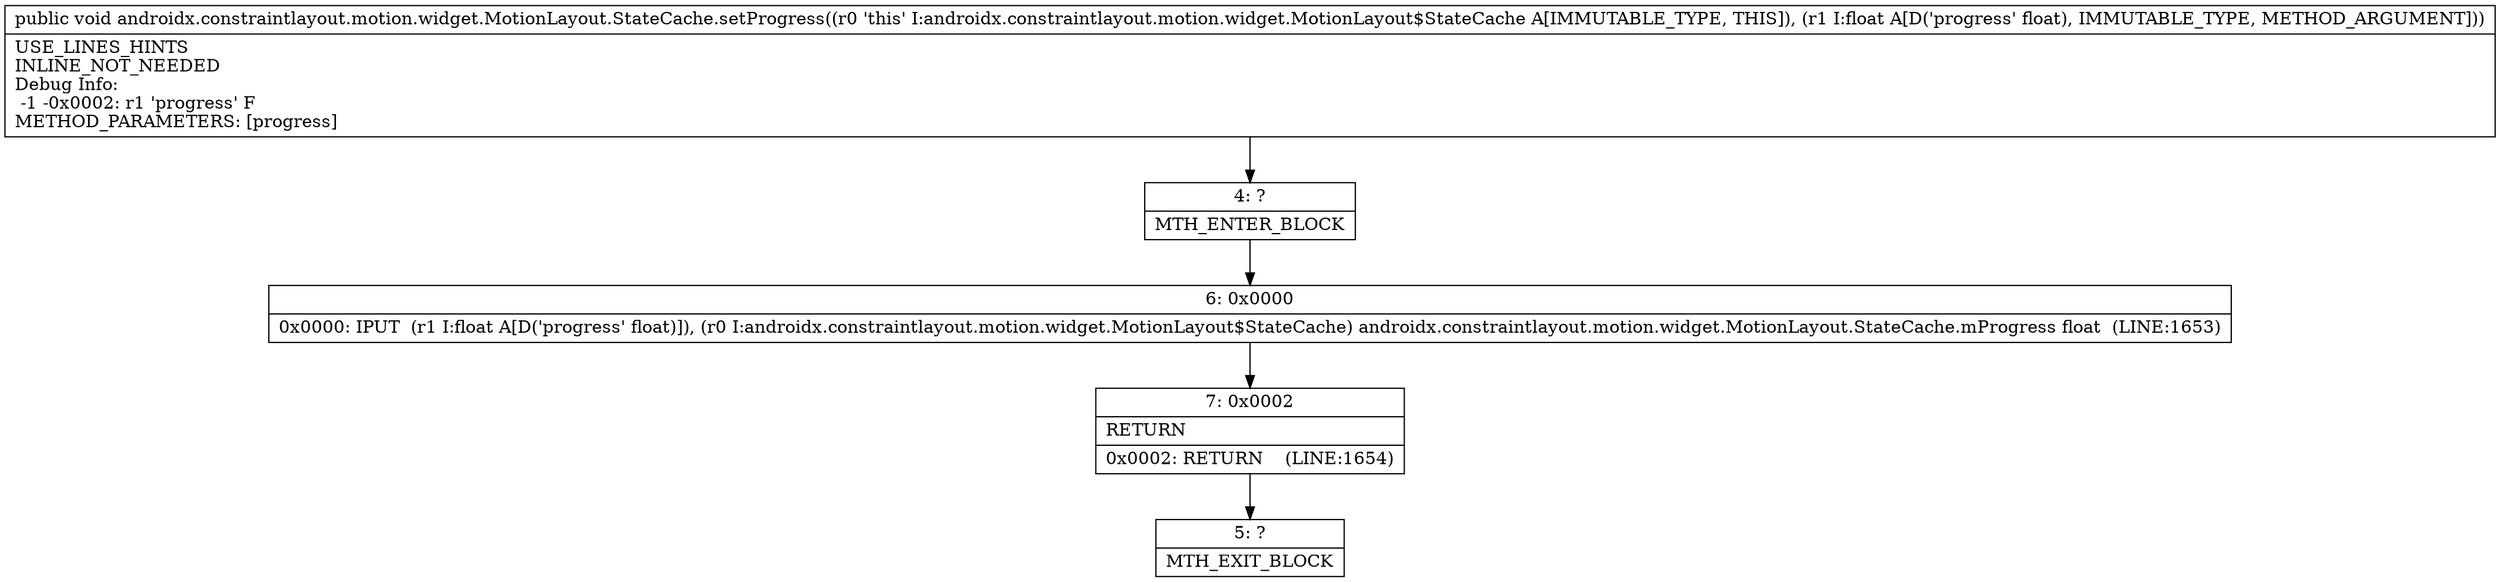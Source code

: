digraph "CFG forandroidx.constraintlayout.motion.widget.MotionLayout.StateCache.setProgress(F)V" {
Node_4 [shape=record,label="{4\:\ ?|MTH_ENTER_BLOCK\l}"];
Node_6 [shape=record,label="{6\:\ 0x0000|0x0000: IPUT  (r1 I:float A[D('progress' float)]), (r0 I:androidx.constraintlayout.motion.widget.MotionLayout$StateCache) androidx.constraintlayout.motion.widget.MotionLayout.StateCache.mProgress float  (LINE:1653)\l}"];
Node_7 [shape=record,label="{7\:\ 0x0002|RETURN\l|0x0002: RETURN    (LINE:1654)\l}"];
Node_5 [shape=record,label="{5\:\ ?|MTH_EXIT_BLOCK\l}"];
MethodNode[shape=record,label="{public void androidx.constraintlayout.motion.widget.MotionLayout.StateCache.setProgress((r0 'this' I:androidx.constraintlayout.motion.widget.MotionLayout$StateCache A[IMMUTABLE_TYPE, THIS]), (r1 I:float A[D('progress' float), IMMUTABLE_TYPE, METHOD_ARGUMENT]))  | USE_LINES_HINTS\lINLINE_NOT_NEEDED\lDebug Info:\l  \-1 \-0x0002: r1 'progress' F\lMETHOD_PARAMETERS: [progress]\l}"];
MethodNode -> Node_4;Node_4 -> Node_6;
Node_6 -> Node_7;
Node_7 -> Node_5;
}

